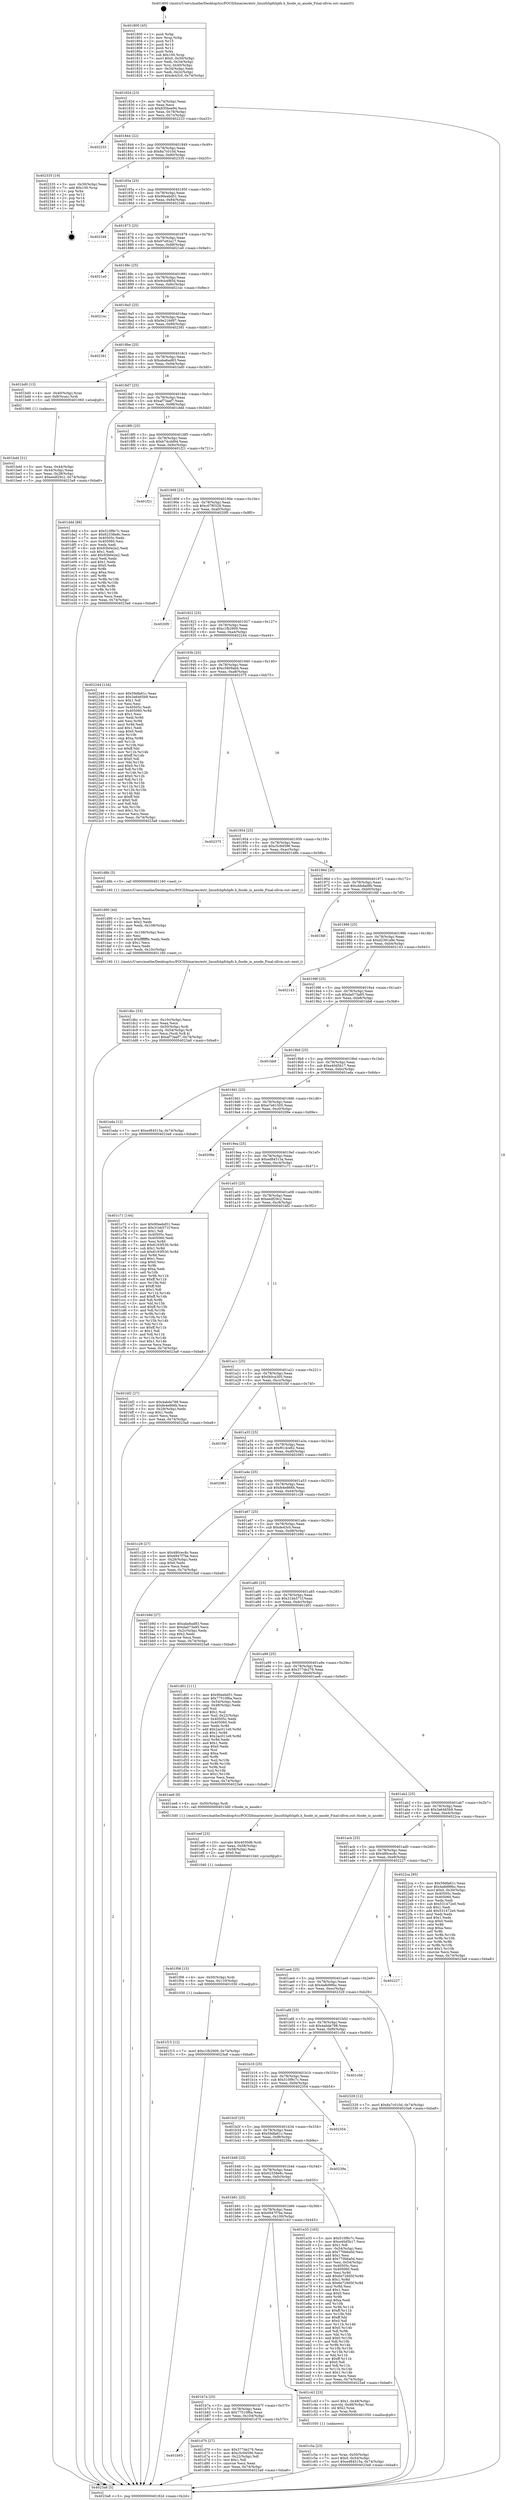 digraph "0x401800" {
  label = "0x401800 (/mnt/c/Users/mathe/Desktop/tcc/POCII/binaries/extr_linuxfshpfshpfs.h_fnode_in_anode_Final-ollvm.out::main(0))"
  labelloc = "t"
  node[shape=record]

  Entry [label="",width=0.3,height=0.3,shape=circle,fillcolor=black,style=filled]
  "0x40182d" [label="{
     0x40182d [23]\l
     | [instrs]\l
     &nbsp;&nbsp;0x40182d \<+3\>: mov -0x74(%rbp),%eax\l
     &nbsp;&nbsp;0x401830 \<+2\>: mov %eax,%ecx\l
     &nbsp;&nbsp;0x401832 \<+6\>: sub $0x835bee94,%ecx\l
     &nbsp;&nbsp;0x401838 \<+3\>: mov %eax,-0x78(%rbp)\l
     &nbsp;&nbsp;0x40183b \<+3\>: mov %ecx,-0x7c(%rbp)\l
     &nbsp;&nbsp;0x40183e \<+6\>: je 0000000000402233 \<main+0xa33\>\l
  }"]
  "0x402233" [label="{
     0x402233\l
  }", style=dashed]
  "0x401844" [label="{
     0x401844 [22]\l
     | [instrs]\l
     &nbsp;&nbsp;0x401844 \<+5\>: jmp 0000000000401849 \<main+0x49\>\l
     &nbsp;&nbsp;0x401849 \<+3\>: mov -0x78(%rbp),%eax\l
     &nbsp;&nbsp;0x40184c \<+5\>: sub $0x8a7c010d,%eax\l
     &nbsp;&nbsp;0x401851 \<+3\>: mov %eax,-0x80(%rbp)\l
     &nbsp;&nbsp;0x401854 \<+6\>: je 0000000000402335 \<main+0xb35\>\l
  }"]
  Exit [label="",width=0.3,height=0.3,shape=circle,fillcolor=black,style=filled,peripheries=2]
  "0x402335" [label="{
     0x402335 [19]\l
     | [instrs]\l
     &nbsp;&nbsp;0x402335 \<+3\>: mov -0x30(%rbp),%eax\l
     &nbsp;&nbsp;0x402338 \<+7\>: add $0x100,%rsp\l
     &nbsp;&nbsp;0x40233f \<+1\>: pop %rbx\l
     &nbsp;&nbsp;0x402340 \<+2\>: pop %r12\l
     &nbsp;&nbsp;0x402342 \<+2\>: pop %r14\l
     &nbsp;&nbsp;0x402344 \<+2\>: pop %r15\l
     &nbsp;&nbsp;0x402346 \<+1\>: pop %rbp\l
     &nbsp;&nbsp;0x402347 \<+1\>: ret\l
  }"]
  "0x40185a" [label="{
     0x40185a [25]\l
     | [instrs]\l
     &nbsp;&nbsp;0x40185a \<+5\>: jmp 000000000040185f \<main+0x5f\>\l
     &nbsp;&nbsp;0x40185f \<+3\>: mov -0x78(%rbp),%eax\l
     &nbsp;&nbsp;0x401862 \<+5\>: sub $0x90eebd51,%eax\l
     &nbsp;&nbsp;0x401867 \<+6\>: mov %eax,-0x84(%rbp)\l
     &nbsp;&nbsp;0x40186d \<+6\>: je 0000000000402348 \<main+0xb48\>\l
  }"]
  "0x401f15" [label="{
     0x401f15 [12]\l
     | [instrs]\l
     &nbsp;&nbsp;0x401f15 \<+7\>: movl $0xc1fb2909,-0x74(%rbp)\l
     &nbsp;&nbsp;0x401f1c \<+5\>: jmp 00000000004023a8 \<main+0xba8\>\l
  }"]
  "0x402348" [label="{
     0x402348\l
  }", style=dashed]
  "0x401873" [label="{
     0x401873 [25]\l
     | [instrs]\l
     &nbsp;&nbsp;0x401873 \<+5\>: jmp 0000000000401878 \<main+0x78\>\l
     &nbsp;&nbsp;0x401878 \<+3\>: mov -0x78(%rbp),%eax\l
     &nbsp;&nbsp;0x40187b \<+5\>: sub $0x97e92a17,%eax\l
     &nbsp;&nbsp;0x401880 \<+6\>: mov %eax,-0x88(%rbp)\l
     &nbsp;&nbsp;0x401886 \<+6\>: je 00000000004021e0 \<main+0x9e0\>\l
  }"]
  "0x401f06" [label="{
     0x401f06 [15]\l
     | [instrs]\l
     &nbsp;&nbsp;0x401f06 \<+4\>: mov -0x50(%rbp),%rdi\l
     &nbsp;&nbsp;0x401f0a \<+6\>: mov %eax,-0x110(%rbp)\l
     &nbsp;&nbsp;0x401f10 \<+5\>: call 0000000000401030 \<free@plt\>\l
     | [calls]\l
     &nbsp;&nbsp;0x401030 \{1\} (unknown)\l
  }"]
  "0x4021e0" [label="{
     0x4021e0\l
  }", style=dashed]
  "0x40188c" [label="{
     0x40188c [25]\l
     | [instrs]\l
     &nbsp;&nbsp;0x40188c \<+5\>: jmp 0000000000401891 \<main+0x91\>\l
     &nbsp;&nbsp;0x401891 \<+3\>: mov -0x78(%rbp),%eax\l
     &nbsp;&nbsp;0x401894 \<+5\>: sub $0x9cb4f85d,%eax\l
     &nbsp;&nbsp;0x401899 \<+6\>: mov %eax,-0x8c(%rbp)\l
     &nbsp;&nbsp;0x40189f \<+6\>: je 00000000004021ec \<main+0x9ec\>\l
  }"]
  "0x401eef" [label="{
     0x401eef [23]\l
     | [instrs]\l
     &nbsp;&nbsp;0x401eef \<+10\>: movabs $0x4030d6,%rdi\l
     &nbsp;&nbsp;0x401ef9 \<+3\>: mov %eax,-0x58(%rbp)\l
     &nbsp;&nbsp;0x401efc \<+3\>: mov -0x58(%rbp),%esi\l
     &nbsp;&nbsp;0x401eff \<+2\>: mov $0x0,%al\l
     &nbsp;&nbsp;0x401f01 \<+5\>: call 0000000000401040 \<printf@plt\>\l
     | [calls]\l
     &nbsp;&nbsp;0x401040 \{1\} (unknown)\l
  }"]
  "0x4021ec" [label="{
     0x4021ec\l
  }", style=dashed]
  "0x4018a5" [label="{
     0x4018a5 [25]\l
     | [instrs]\l
     &nbsp;&nbsp;0x4018a5 \<+5\>: jmp 00000000004018aa \<main+0xaa\>\l
     &nbsp;&nbsp;0x4018aa \<+3\>: mov -0x78(%rbp),%eax\l
     &nbsp;&nbsp;0x4018ad \<+5\>: sub $0x9e216d97,%eax\l
     &nbsp;&nbsp;0x4018b2 \<+6\>: mov %eax,-0x90(%rbp)\l
     &nbsp;&nbsp;0x4018b8 \<+6\>: je 0000000000402381 \<main+0xb81\>\l
  }"]
  "0x401dbc" [label="{
     0x401dbc [33]\l
     | [instrs]\l
     &nbsp;&nbsp;0x401dbc \<+6\>: mov -0x10c(%rbp),%ecx\l
     &nbsp;&nbsp;0x401dc2 \<+3\>: imul %eax,%ecx\l
     &nbsp;&nbsp;0x401dc5 \<+4\>: mov -0x50(%rbp),%rdi\l
     &nbsp;&nbsp;0x401dc9 \<+4\>: movslq -0x54(%rbp),%r8\l
     &nbsp;&nbsp;0x401dcd \<+4\>: mov %ecx,(%rdi,%r8,4)\l
     &nbsp;&nbsp;0x401dd1 \<+7\>: movl $0xaf73aef7,-0x74(%rbp)\l
     &nbsp;&nbsp;0x401dd8 \<+5\>: jmp 00000000004023a8 \<main+0xba8\>\l
  }"]
  "0x402381" [label="{
     0x402381\l
  }", style=dashed]
  "0x4018be" [label="{
     0x4018be [25]\l
     | [instrs]\l
     &nbsp;&nbsp;0x4018be \<+5\>: jmp 00000000004018c3 \<main+0xc3\>\l
     &nbsp;&nbsp;0x4018c3 \<+3\>: mov -0x78(%rbp),%eax\l
     &nbsp;&nbsp;0x4018c6 \<+5\>: sub $0xaba6ad83,%eax\l
     &nbsp;&nbsp;0x4018cb \<+6\>: mov %eax,-0x94(%rbp)\l
     &nbsp;&nbsp;0x4018d1 \<+6\>: je 0000000000401bd0 \<main+0x3d0\>\l
  }"]
  "0x401d90" [label="{
     0x401d90 [44]\l
     | [instrs]\l
     &nbsp;&nbsp;0x401d90 \<+2\>: xor %ecx,%ecx\l
     &nbsp;&nbsp;0x401d92 \<+5\>: mov $0x2,%edx\l
     &nbsp;&nbsp;0x401d97 \<+6\>: mov %edx,-0x108(%rbp)\l
     &nbsp;&nbsp;0x401d9d \<+1\>: cltd\l
     &nbsp;&nbsp;0x401d9e \<+6\>: mov -0x108(%rbp),%esi\l
     &nbsp;&nbsp;0x401da4 \<+2\>: idiv %esi\l
     &nbsp;&nbsp;0x401da6 \<+6\>: imul $0xfffffffe,%edx,%edx\l
     &nbsp;&nbsp;0x401dac \<+3\>: sub $0x1,%ecx\l
     &nbsp;&nbsp;0x401daf \<+2\>: sub %ecx,%edx\l
     &nbsp;&nbsp;0x401db1 \<+6\>: mov %edx,-0x10c(%rbp)\l
     &nbsp;&nbsp;0x401db7 \<+5\>: call 0000000000401160 \<next_i\>\l
     | [calls]\l
     &nbsp;&nbsp;0x401160 \{1\} (/mnt/c/Users/mathe/Desktop/tcc/POCII/binaries/extr_linuxfshpfshpfs.h_fnode_in_anode_Final-ollvm.out::next_i)\l
  }"]
  "0x401bd0" [label="{
     0x401bd0 [13]\l
     | [instrs]\l
     &nbsp;&nbsp;0x401bd0 \<+4\>: mov -0x40(%rbp),%rax\l
     &nbsp;&nbsp;0x401bd4 \<+4\>: mov 0x8(%rax),%rdi\l
     &nbsp;&nbsp;0x401bd8 \<+5\>: call 0000000000401060 \<atoi@plt\>\l
     | [calls]\l
     &nbsp;&nbsp;0x401060 \{1\} (unknown)\l
  }"]
  "0x4018d7" [label="{
     0x4018d7 [25]\l
     | [instrs]\l
     &nbsp;&nbsp;0x4018d7 \<+5\>: jmp 00000000004018dc \<main+0xdc\>\l
     &nbsp;&nbsp;0x4018dc \<+3\>: mov -0x78(%rbp),%eax\l
     &nbsp;&nbsp;0x4018df \<+5\>: sub $0xaf73aef7,%eax\l
     &nbsp;&nbsp;0x4018e4 \<+6\>: mov %eax,-0x98(%rbp)\l
     &nbsp;&nbsp;0x4018ea \<+6\>: je 0000000000401ddd \<main+0x5dd\>\l
  }"]
  "0x401b93" [label="{
     0x401b93\l
  }", style=dashed]
  "0x401ddd" [label="{
     0x401ddd [88]\l
     | [instrs]\l
     &nbsp;&nbsp;0x401ddd \<+5\>: mov $0x510f9c7c,%eax\l
     &nbsp;&nbsp;0x401de2 \<+5\>: mov $0x62338e8c,%ecx\l
     &nbsp;&nbsp;0x401de7 \<+7\>: mov 0x40505c,%edx\l
     &nbsp;&nbsp;0x401dee \<+7\>: mov 0x405060,%esi\l
     &nbsp;&nbsp;0x401df5 \<+2\>: mov %edx,%edi\l
     &nbsp;&nbsp;0x401df7 \<+6\>: sub $0x93b0e2e2,%edi\l
     &nbsp;&nbsp;0x401dfd \<+3\>: sub $0x1,%edi\l
     &nbsp;&nbsp;0x401e00 \<+6\>: add $0x93b0e2e2,%edi\l
     &nbsp;&nbsp;0x401e06 \<+3\>: imul %edi,%edx\l
     &nbsp;&nbsp;0x401e09 \<+3\>: and $0x1,%edx\l
     &nbsp;&nbsp;0x401e0c \<+3\>: cmp $0x0,%edx\l
     &nbsp;&nbsp;0x401e0f \<+4\>: sete %r8b\l
     &nbsp;&nbsp;0x401e13 \<+3\>: cmp $0xa,%esi\l
     &nbsp;&nbsp;0x401e16 \<+4\>: setl %r9b\l
     &nbsp;&nbsp;0x401e1a \<+3\>: mov %r8b,%r10b\l
     &nbsp;&nbsp;0x401e1d \<+3\>: and %r9b,%r10b\l
     &nbsp;&nbsp;0x401e20 \<+3\>: xor %r9b,%r8b\l
     &nbsp;&nbsp;0x401e23 \<+3\>: or %r8b,%r10b\l
     &nbsp;&nbsp;0x401e26 \<+4\>: test $0x1,%r10b\l
     &nbsp;&nbsp;0x401e2a \<+3\>: cmovne %ecx,%eax\l
     &nbsp;&nbsp;0x401e2d \<+3\>: mov %eax,-0x74(%rbp)\l
     &nbsp;&nbsp;0x401e30 \<+5\>: jmp 00000000004023a8 \<main+0xba8\>\l
  }"]
  "0x4018f0" [label="{
     0x4018f0 [25]\l
     | [instrs]\l
     &nbsp;&nbsp;0x4018f0 \<+5\>: jmp 00000000004018f5 \<main+0xf5\>\l
     &nbsp;&nbsp;0x4018f5 \<+3\>: mov -0x78(%rbp),%eax\l
     &nbsp;&nbsp;0x4018f8 \<+5\>: sub $0xb74cdd94,%eax\l
     &nbsp;&nbsp;0x4018fd \<+6\>: mov %eax,-0x9c(%rbp)\l
     &nbsp;&nbsp;0x401903 \<+6\>: je 0000000000401f21 \<main+0x721\>\l
  }"]
  "0x401d70" [label="{
     0x401d70 [27]\l
     | [instrs]\l
     &nbsp;&nbsp;0x401d70 \<+5\>: mov $0x377de276,%eax\l
     &nbsp;&nbsp;0x401d75 \<+5\>: mov $0xc5c94596,%ecx\l
     &nbsp;&nbsp;0x401d7a \<+3\>: mov -0x22(%rbp),%dl\l
     &nbsp;&nbsp;0x401d7d \<+3\>: test $0x1,%dl\l
     &nbsp;&nbsp;0x401d80 \<+3\>: cmovne %ecx,%eax\l
     &nbsp;&nbsp;0x401d83 \<+3\>: mov %eax,-0x74(%rbp)\l
     &nbsp;&nbsp;0x401d86 \<+5\>: jmp 00000000004023a8 \<main+0xba8\>\l
  }"]
  "0x401f21" [label="{
     0x401f21\l
  }", style=dashed]
  "0x401909" [label="{
     0x401909 [25]\l
     | [instrs]\l
     &nbsp;&nbsp;0x401909 \<+5\>: jmp 000000000040190e \<main+0x10e\>\l
     &nbsp;&nbsp;0x40190e \<+3\>: mov -0x78(%rbp),%eax\l
     &nbsp;&nbsp;0x401911 \<+5\>: sub $0xc07f0328,%eax\l
     &nbsp;&nbsp;0x401916 \<+6\>: mov %eax,-0xa0(%rbp)\l
     &nbsp;&nbsp;0x40191c \<+6\>: je 00000000004020f0 \<main+0x8f0\>\l
  }"]
  "0x401c5a" [label="{
     0x401c5a [23]\l
     | [instrs]\l
     &nbsp;&nbsp;0x401c5a \<+4\>: mov %rax,-0x50(%rbp)\l
     &nbsp;&nbsp;0x401c5e \<+7\>: movl $0x0,-0x54(%rbp)\l
     &nbsp;&nbsp;0x401c65 \<+7\>: movl $0xed84515a,-0x74(%rbp)\l
     &nbsp;&nbsp;0x401c6c \<+5\>: jmp 00000000004023a8 \<main+0xba8\>\l
  }"]
  "0x4020f0" [label="{
     0x4020f0\l
  }", style=dashed]
  "0x401922" [label="{
     0x401922 [25]\l
     | [instrs]\l
     &nbsp;&nbsp;0x401922 \<+5\>: jmp 0000000000401927 \<main+0x127\>\l
     &nbsp;&nbsp;0x401927 \<+3\>: mov -0x78(%rbp),%eax\l
     &nbsp;&nbsp;0x40192a \<+5\>: sub $0xc1fb2909,%eax\l
     &nbsp;&nbsp;0x40192f \<+6\>: mov %eax,-0xa4(%rbp)\l
     &nbsp;&nbsp;0x401935 \<+6\>: je 0000000000402244 \<main+0xa44\>\l
  }"]
  "0x401b7a" [label="{
     0x401b7a [25]\l
     | [instrs]\l
     &nbsp;&nbsp;0x401b7a \<+5\>: jmp 0000000000401b7f \<main+0x37f\>\l
     &nbsp;&nbsp;0x401b7f \<+3\>: mov -0x78(%rbp),%eax\l
     &nbsp;&nbsp;0x401b82 \<+5\>: sub $0x77510f6a,%eax\l
     &nbsp;&nbsp;0x401b87 \<+6\>: mov %eax,-0x104(%rbp)\l
     &nbsp;&nbsp;0x401b8d \<+6\>: je 0000000000401d70 \<main+0x570\>\l
  }"]
  "0x402244" [label="{
     0x402244 [134]\l
     | [instrs]\l
     &nbsp;&nbsp;0x402244 \<+5\>: mov $0x59dfa61c,%eax\l
     &nbsp;&nbsp;0x402249 \<+5\>: mov $0x3a6465b9,%ecx\l
     &nbsp;&nbsp;0x40224e \<+2\>: mov $0x1,%dl\l
     &nbsp;&nbsp;0x402250 \<+2\>: xor %esi,%esi\l
     &nbsp;&nbsp;0x402252 \<+7\>: mov 0x40505c,%edi\l
     &nbsp;&nbsp;0x402259 \<+8\>: mov 0x405060,%r8d\l
     &nbsp;&nbsp;0x402261 \<+3\>: sub $0x1,%esi\l
     &nbsp;&nbsp;0x402264 \<+3\>: mov %edi,%r9d\l
     &nbsp;&nbsp;0x402267 \<+3\>: add %esi,%r9d\l
     &nbsp;&nbsp;0x40226a \<+4\>: imul %r9d,%edi\l
     &nbsp;&nbsp;0x40226e \<+3\>: and $0x1,%edi\l
     &nbsp;&nbsp;0x402271 \<+3\>: cmp $0x0,%edi\l
     &nbsp;&nbsp;0x402274 \<+4\>: sete %r10b\l
     &nbsp;&nbsp;0x402278 \<+4\>: cmp $0xa,%r8d\l
     &nbsp;&nbsp;0x40227c \<+4\>: setl %r11b\l
     &nbsp;&nbsp;0x402280 \<+3\>: mov %r10b,%bl\l
     &nbsp;&nbsp;0x402283 \<+3\>: xor $0xff,%bl\l
     &nbsp;&nbsp;0x402286 \<+3\>: mov %r11b,%r14b\l
     &nbsp;&nbsp;0x402289 \<+4\>: xor $0xff,%r14b\l
     &nbsp;&nbsp;0x40228d \<+3\>: xor $0x0,%dl\l
     &nbsp;&nbsp;0x402290 \<+3\>: mov %bl,%r15b\l
     &nbsp;&nbsp;0x402293 \<+4\>: and $0x0,%r15b\l
     &nbsp;&nbsp;0x402297 \<+3\>: and %dl,%r10b\l
     &nbsp;&nbsp;0x40229a \<+3\>: mov %r14b,%r12b\l
     &nbsp;&nbsp;0x40229d \<+4\>: and $0x0,%r12b\l
     &nbsp;&nbsp;0x4022a1 \<+3\>: and %dl,%r11b\l
     &nbsp;&nbsp;0x4022a4 \<+3\>: or %r10b,%r15b\l
     &nbsp;&nbsp;0x4022a7 \<+3\>: or %r11b,%r12b\l
     &nbsp;&nbsp;0x4022aa \<+3\>: xor %r12b,%r15b\l
     &nbsp;&nbsp;0x4022ad \<+3\>: or %r14b,%bl\l
     &nbsp;&nbsp;0x4022b0 \<+3\>: xor $0xff,%bl\l
     &nbsp;&nbsp;0x4022b3 \<+3\>: or $0x0,%dl\l
     &nbsp;&nbsp;0x4022b6 \<+2\>: and %dl,%bl\l
     &nbsp;&nbsp;0x4022b8 \<+3\>: or %bl,%r15b\l
     &nbsp;&nbsp;0x4022bb \<+4\>: test $0x1,%r15b\l
     &nbsp;&nbsp;0x4022bf \<+3\>: cmovne %ecx,%eax\l
     &nbsp;&nbsp;0x4022c2 \<+3\>: mov %eax,-0x74(%rbp)\l
     &nbsp;&nbsp;0x4022c5 \<+5\>: jmp 00000000004023a8 \<main+0xba8\>\l
  }"]
  "0x40193b" [label="{
     0x40193b [25]\l
     | [instrs]\l
     &nbsp;&nbsp;0x40193b \<+5\>: jmp 0000000000401940 \<main+0x140\>\l
     &nbsp;&nbsp;0x401940 \<+3\>: mov -0x78(%rbp),%eax\l
     &nbsp;&nbsp;0x401943 \<+5\>: sub $0xc5809abb,%eax\l
     &nbsp;&nbsp;0x401948 \<+6\>: mov %eax,-0xa8(%rbp)\l
     &nbsp;&nbsp;0x40194e \<+6\>: je 0000000000402375 \<main+0xb75\>\l
  }"]
  "0x401c43" [label="{
     0x401c43 [23]\l
     | [instrs]\l
     &nbsp;&nbsp;0x401c43 \<+7\>: movl $0x1,-0x48(%rbp)\l
     &nbsp;&nbsp;0x401c4a \<+4\>: movslq -0x48(%rbp),%rax\l
     &nbsp;&nbsp;0x401c4e \<+4\>: shl $0x2,%rax\l
     &nbsp;&nbsp;0x401c52 \<+3\>: mov %rax,%rdi\l
     &nbsp;&nbsp;0x401c55 \<+5\>: call 0000000000401050 \<malloc@plt\>\l
     | [calls]\l
     &nbsp;&nbsp;0x401050 \{1\} (unknown)\l
  }"]
  "0x402375" [label="{
     0x402375\l
  }", style=dashed]
  "0x401954" [label="{
     0x401954 [25]\l
     | [instrs]\l
     &nbsp;&nbsp;0x401954 \<+5\>: jmp 0000000000401959 \<main+0x159\>\l
     &nbsp;&nbsp;0x401959 \<+3\>: mov -0x78(%rbp),%eax\l
     &nbsp;&nbsp;0x40195c \<+5\>: sub $0xc5c94596,%eax\l
     &nbsp;&nbsp;0x401961 \<+6\>: mov %eax,-0xac(%rbp)\l
     &nbsp;&nbsp;0x401967 \<+6\>: je 0000000000401d8b \<main+0x58b\>\l
  }"]
  "0x401b61" [label="{
     0x401b61 [25]\l
     | [instrs]\l
     &nbsp;&nbsp;0x401b61 \<+5\>: jmp 0000000000401b66 \<main+0x366\>\l
     &nbsp;&nbsp;0x401b66 \<+3\>: mov -0x78(%rbp),%eax\l
     &nbsp;&nbsp;0x401b69 \<+5\>: sub $0x6947f7be,%eax\l
     &nbsp;&nbsp;0x401b6e \<+6\>: mov %eax,-0x100(%rbp)\l
     &nbsp;&nbsp;0x401b74 \<+6\>: je 0000000000401c43 \<main+0x443\>\l
  }"]
  "0x401d8b" [label="{
     0x401d8b [5]\l
     | [instrs]\l
     &nbsp;&nbsp;0x401d8b \<+5\>: call 0000000000401160 \<next_i\>\l
     | [calls]\l
     &nbsp;&nbsp;0x401160 \{1\} (/mnt/c/Users/mathe/Desktop/tcc/POCII/binaries/extr_linuxfshpfshpfs.h_fnode_in_anode_Final-ollvm.out::next_i)\l
  }"]
  "0x40196d" [label="{
     0x40196d [25]\l
     | [instrs]\l
     &nbsp;&nbsp;0x40196d \<+5\>: jmp 0000000000401972 \<main+0x172\>\l
     &nbsp;&nbsp;0x401972 \<+3\>: mov -0x78(%rbp),%eax\l
     &nbsp;&nbsp;0x401975 \<+5\>: sub $0xcbbdad8b,%eax\l
     &nbsp;&nbsp;0x40197a \<+6\>: mov %eax,-0xb0(%rbp)\l
     &nbsp;&nbsp;0x401980 \<+6\>: je 0000000000401fdf \<main+0x7df\>\l
  }"]
  "0x401e35" [label="{
     0x401e35 [165]\l
     | [instrs]\l
     &nbsp;&nbsp;0x401e35 \<+5\>: mov $0x510f9c7c,%eax\l
     &nbsp;&nbsp;0x401e3a \<+5\>: mov $0xe40d5b17,%ecx\l
     &nbsp;&nbsp;0x401e3f \<+2\>: mov $0x1,%dl\l
     &nbsp;&nbsp;0x401e41 \<+3\>: mov -0x54(%rbp),%esi\l
     &nbsp;&nbsp;0x401e44 \<+6\>: sub $0x770b6a0d,%esi\l
     &nbsp;&nbsp;0x401e4a \<+3\>: add $0x1,%esi\l
     &nbsp;&nbsp;0x401e4d \<+6\>: add $0x770b6a0d,%esi\l
     &nbsp;&nbsp;0x401e53 \<+3\>: mov %esi,-0x54(%rbp)\l
     &nbsp;&nbsp;0x401e56 \<+7\>: mov 0x40505c,%esi\l
     &nbsp;&nbsp;0x401e5d \<+7\>: mov 0x405060,%edi\l
     &nbsp;&nbsp;0x401e64 \<+3\>: mov %esi,%r8d\l
     &nbsp;&nbsp;0x401e67 \<+7\>: add $0x6e729d5f,%r8d\l
     &nbsp;&nbsp;0x401e6e \<+4\>: sub $0x1,%r8d\l
     &nbsp;&nbsp;0x401e72 \<+7\>: sub $0x6e729d5f,%r8d\l
     &nbsp;&nbsp;0x401e79 \<+4\>: imul %r8d,%esi\l
     &nbsp;&nbsp;0x401e7d \<+3\>: and $0x1,%esi\l
     &nbsp;&nbsp;0x401e80 \<+3\>: cmp $0x0,%esi\l
     &nbsp;&nbsp;0x401e83 \<+4\>: sete %r9b\l
     &nbsp;&nbsp;0x401e87 \<+3\>: cmp $0xa,%edi\l
     &nbsp;&nbsp;0x401e8a \<+4\>: setl %r10b\l
     &nbsp;&nbsp;0x401e8e \<+3\>: mov %r9b,%r11b\l
     &nbsp;&nbsp;0x401e91 \<+4\>: xor $0xff,%r11b\l
     &nbsp;&nbsp;0x401e95 \<+3\>: mov %r10b,%bl\l
     &nbsp;&nbsp;0x401e98 \<+3\>: xor $0xff,%bl\l
     &nbsp;&nbsp;0x401e9b \<+3\>: xor $0x0,%dl\l
     &nbsp;&nbsp;0x401e9e \<+3\>: mov %r11b,%r14b\l
     &nbsp;&nbsp;0x401ea1 \<+4\>: and $0x0,%r14b\l
     &nbsp;&nbsp;0x401ea5 \<+3\>: and %dl,%r9b\l
     &nbsp;&nbsp;0x401ea8 \<+3\>: mov %bl,%r15b\l
     &nbsp;&nbsp;0x401eab \<+4\>: and $0x0,%r15b\l
     &nbsp;&nbsp;0x401eaf \<+3\>: and %dl,%r10b\l
     &nbsp;&nbsp;0x401eb2 \<+3\>: or %r9b,%r14b\l
     &nbsp;&nbsp;0x401eb5 \<+3\>: or %r10b,%r15b\l
     &nbsp;&nbsp;0x401eb8 \<+3\>: xor %r15b,%r14b\l
     &nbsp;&nbsp;0x401ebb \<+3\>: or %bl,%r11b\l
     &nbsp;&nbsp;0x401ebe \<+4\>: xor $0xff,%r11b\l
     &nbsp;&nbsp;0x401ec2 \<+3\>: or $0x0,%dl\l
     &nbsp;&nbsp;0x401ec5 \<+3\>: and %dl,%r11b\l
     &nbsp;&nbsp;0x401ec8 \<+3\>: or %r11b,%r14b\l
     &nbsp;&nbsp;0x401ecb \<+4\>: test $0x1,%r14b\l
     &nbsp;&nbsp;0x401ecf \<+3\>: cmovne %ecx,%eax\l
     &nbsp;&nbsp;0x401ed2 \<+3\>: mov %eax,-0x74(%rbp)\l
     &nbsp;&nbsp;0x401ed5 \<+5\>: jmp 00000000004023a8 \<main+0xba8\>\l
  }"]
  "0x401fdf" [label="{
     0x401fdf\l
  }", style=dashed]
  "0x401986" [label="{
     0x401986 [25]\l
     | [instrs]\l
     &nbsp;&nbsp;0x401986 \<+5\>: jmp 000000000040198b \<main+0x18b\>\l
     &nbsp;&nbsp;0x40198b \<+3\>: mov -0x78(%rbp),%eax\l
     &nbsp;&nbsp;0x40198e \<+5\>: sub $0xd2391a9e,%eax\l
     &nbsp;&nbsp;0x401993 \<+6\>: mov %eax,-0xb4(%rbp)\l
     &nbsp;&nbsp;0x401999 \<+6\>: je 0000000000402143 \<main+0x943\>\l
  }"]
  "0x401b48" [label="{
     0x401b48 [25]\l
     | [instrs]\l
     &nbsp;&nbsp;0x401b48 \<+5\>: jmp 0000000000401b4d \<main+0x34d\>\l
     &nbsp;&nbsp;0x401b4d \<+3\>: mov -0x78(%rbp),%eax\l
     &nbsp;&nbsp;0x401b50 \<+5\>: sub $0x62338e8c,%eax\l
     &nbsp;&nbsp;0x401b55 \<+6\>: mov %eax,-0xfc(%rbp)\l
     &nbsp;&nbsp;0x401b5b \<+6\>: je 0000000000401e35 \<main+0x635\>\l
  }"]
  "0x402143" [label="{
     0x402143\l
  }", style=dashed]
  "0x40199f" [label="{
     0x40199f [25]\l
     | [instrs]\l
     &nbsp;&nbsp;0x40199f \<+5\>: jmp 00000000004019a4 \<main+0x1a4\>\l
     &nbsp;&nbsp;0x4019a4 \<+3\>: mov -0x78(%rbp),%eax\l
     &nbsp;&nbsp;0x4019a7 \<+5\>: sub $0xda073a85,%eax\l
     &nbsp;&nbsp;0x4019ac \<+6\>: mov %eax,-0xb8(%rbp)\l
     &nbsp;&nbsp;0x4019b2 \<+6\>: je 0000000000401bb8 \<main+0x3b8\>\l
  }"]
  "0x40239a" [label="{
     0x40239a\l
  }", style=dashed]
  "0x401bb8" [label="{
     0x401bb8\l
  }", style=dashed]
  "0x4019b8" [label="{
     0x4019b8 [25]\l
     | [instrs]\l
     &nbsp;&nbsp;0x4019b8 \<+5\>: jmp 00000000004019bd \<main+0x1bd\>\l
     &nbsp;&nbsp;0x4019bd \<+3\>: mov -0x78(%rbp),%eax\l
     &nbsp;&nbsp;0x4019c0 \<+5\>: sub $0xe40d5b17,%eax\l
     &nbsp;&nbsp;0x4019c5 \<+6\>: mov %eax,-0xbc(%rbp)\l
     &nbsp;&nbsp;0x4019cb \<+6\>: je 0000000000401eda \<main+0x6da\>\l
  }"]
  "0x401b2f" [label="{
     0x401b2f [25]\l
     | [instrs]\l
     &nbsp;&nbsp;0x401b2f \<+5\>: jmp 0000000000401b34 \<main+0x334\>\l
     &nbsp;&nbsp;0x401b34 \<+3\>: mov -0x78(%rbp),%eax\l
     &nbsp;&nbsp;0x401b37 \<+5\>: sub $0x59dfa61c,%eax\l
     &nbsp;&nbsp;0x401b3c \<+6\>: mov %eax,-0xf8(%rbp)\l
     &nbsp;&nbsp;0x401b42 \<+6\>: je 000000000040239a \<main+0xb9a\>\l
  }"]
  "0x401eda" [label="{
     0x401eda [12]\l
     | [instrs]\l
     &nbsp;&nbsp;0x401eda \<+7\>: movl $0xed84515a,-0x74(%rbp)\l
     &nbsp;&nbsp;0x401ee1 \<+5\>: jmp 00000000004023a8 \<main+0xba8\>\l
  }"]
  "0x4019d1" [label="{
     0x4019d1 [25]\l
     | [instrs]\l
     &nbsp;&nbsp;0x4019d1 \<+5\>: jmp 00000000004019d6 \<main+0x1d6\>\l
     &nbsp;&nbsp;0x4019d6 \<+3\>: mov -0x78(%rbp),%eax\l
     &nbsp;&nbsp;0x4019d9 \<+5\>: sub $0xe7e61505,%eax\l
     &nbsp;&nbsp;0x4019de \<+6\>: mov %eax,-0xc0(%rbp)\l
     &nbsp;&nbsp;0x4019e4 \<+6\>: je 000000000040209e \<main+0x89e\>\l
  }"]
  "0x402354" [label="{
     0x402354\l
  }", style=dashed]
  "0x40209e" [label="{
     0x40209e\l
  }", style=dashed]
  "0x4019ea" [label="{
     0x4019ea [25]\l
     | [instrs]\l
     &nbsp;&nbsp;0x4019ea \<+5\>: jmp 00000000004019ef \<main+0x1ef\>\l
     &nbsp;&nbsp;0x4019ef \<+3\>: mov -0x78(%rbp),%eax\l
     &nbsp;&nbsp;0x4019f2 \<+5\>: sub $0xed84515a,%eax\l
     &nbsp;&nbsp;0x4019f7 \<+6\>: mov %eax,-0xc4(%rbp)\l
     &nbsp;&nbsp;0x4019fd \<+6\>: je 0000000000401c71 \<main+0x471\>\l
  }"]
  "0x401b16" [label="{
     0x401b16 [25]\l
     | [instrs]\l
     &nbsp;&nbsp;0x401b16 \<+5\>: jmp 0000000000401b1b \<main+0x31b\>\l
     &nbsp;&nbsp;0x401b1b \<+3\>: mov -0x78(%rbp),%eax\l
     &nbsp;&nbsp;0x401b1e \<+5\>: sub $0x510f9c7c,%eax\l
     &nbsp;&nbsp;0x401b23 \<+6\>: mov %eax,-0xf4(%rbp)\l
     &nbsp;&nbsp;0x401b29 \<+6\>: je 0000000000402354 \<main+0xb54\>\l
  }"]
  "0x401c71" [label="{
     0x401c71 [144]\l
     | [instrs]\l
     &nbsp;&nbsp;0x401c71 \<+5\>: mov $0x90eebd51,%eax\l
     &nbsp;&nbsp;0x401c76 \<+5\>: mov $0x31bb571f,%ecx\l
     &nbsp;&nbsp;0x401c7b \<+2\>: mov $0x1,%dl\l
     &nbsp;&nbsp;0x401c7d \<+7\>: mov 0x40505c,%esi\l
     &nbsp;&nbsp;0x401c84 \<+7\>: mov 0x405060,%edi\l
     &nbsp;&nbsp;0x401c8b \<+3\>: mov %esi,%r8d\l
     &nbsp;&nbsp;0x401c8e \<+7\>: add $0x6193f530,%r8d\l
     &nbsp;&nbsp;0x401c95 \<+4\>: sub $0x1,%r8d\l
     &nbsp;&nbsp;0x401c99 \<+7\>: sub $0x6193f530,%r8d\l
     &nbsp;&nbsp;0x401ca0 \<+4\>: imul %r8d,%esi\l
     &nbsp;&nbsp;0x401ca4 \<+3\>: and $0x1,%esi\l
     &nbsp;&nbsp;0x401ca7 \<+3\>: cmp $0x0,%esi\l
     &nbsp;&nbsp;0x401caa \<+4\>: sete %r9b\l
     &nbsp;&nbsp;0x401cae \<+3\>: cmp $0xa,%edi\l
     &nbsp;&nbsp;0x401cb1 \<+4\>: setl %r10b\l
     &nbsp;&nbsp;0x401cb5 \<+3\>: mov %r9b,%r11b\l
     &nbsp;&nbsp;0x401cb8 \<+4\>: xor $0xff,%r11b\l
     &nbsp;&nbsp;0x401cbc \<+3\>: mov %r10b,%bl\l
     &nbsp;&nbsp;0x401cbf \<+3\>: xor $0xff,%bl\l
     &nbsp;&nbsp;0x401cc2 \<+3\>: xor $0x1,%dl\l
     &nbsp;&nbsp;0x401cc5 \<+3\>: mov %r11b,%r14b\l
     &nbsp;&nbsp;0x401cc8 \<+4\>: and $0xff,%r14b\l
     &nbsp;&nbsp;0x401ccc \<+3\>: and %dl,%r9b\l
     &nbsp;&nbsp;0x401ccf \<+3\>: mov %bl,%r15b\l
     &nbsp;&nbsp;0x401cd2 \<+4\>: and $0xff,%r15b\l
     &nbsp;&nbsp;0x401cd6 \<+3\>: and %dl,%r10b\l
     &nbsp;&nbsp;0x401cd9 \<+3\>: or %r9b,%r14b\l
     &nbsp;&nbsp;0x401cdc \<+3\>: or %r10b,%r15b\l
     &nbsp;&nbsp;0x401cdf \<+3\>: xor %r15b,%r14b\l
     &nbsp;&nbsp;0x401ce2 \<+3\>: or %bl,%r11b\l
     &nbsp;&nbsp;0x401ce5 \<+4\>: xor $0xff,%r11b\l
     &nbsp;&nbsp;0x401ce9 \<+3\>: or $0x1,%dl\l
     &nbsp;&nbsp;0x401cec \<+3\>: and %dl,%r11b\l
     &nbsp;&nbsp;0x401cef \<+3\>: or %r11b,%r14b\l
     &nbsp;&nbsp;0x401cf2 \<+4\>: test $0x1,%r14b\l
     &nbsp;&nbsp;0x401cf6 \<+3\>: cmovne %ecx,%eax\l
     &nbsp;&nbsp;0x401cf9 \<+3\>: mov %eax,-0x74(%rbp)\l
     &nbsp;&nbsp;0x401cfc \<+5\>: jmp 00000000004023a8 \<main+0xba8\>\l
  }"]
  "0x401a03" [label="{
     0x401a03 [25]\l
     | [instrs]\l
     &nbsp;&nbsp;0x401a03 \<+5\>: jmp 0000000000401a08 \<main+0x208\>\l
     &nbsp;&nbsp;0x401a08 \<+3\>: mov -0x78(%rbp),%eax\l
     &nbsp;&nbsp;0x401a0b \<+5\>: sub $0xeedf29c2,%eax\l
     &nbsp;&nbsp;0x401a10 \<+6\>: mov %eax,-0xc8(%rbp)\l
     &nbsp;&nbsp;0x401a16 \<+6\>: je 0000000000401bf2 \<main+0x3f2\>\l
  }"]
  "0x401c0d" [label="{
     0x401c0d\l
  }", style=dashed]
  "0x401bf2" [label="{
     0x401bf2 [27]\l
     | [instrs]\l
     &nbsp;&nbsp;0x401bf2 \<+5\>: mov $0x4abde788,%eax\l
     &nbsp;&nbsp;0x401bf7 \<+5\>: mov $0xfe4e866b,%ecx\l
     &nbsp;&nbsp;0x401bfc \<+3\>: mov -0x28(%rbp),%edx\l
     &nbsp;&nbsp;0x401bff \<+3\>: cmp $0x1,%edx\l
     &nbsp;&nbsp;0x401c02 \<+3\>: cmovl %ecx,%eax\l
     &nbsp;&nbsp;0x401c05 \<+3\>: mov %eax,-0x74(%rbp)\l
     &nbsp;&nbsp;0x401c08 \<+5\>: jmp 00000000004023a8 \<main+0xba8\>\l
  }"]
  "0x401a1c" [label="{
     0x401a1c [25]\l
     | [instrs]\l
     &nbsp;&nbsp;0x401a1c \<+5\>: jmp 0000000000401a21 \<main+0x221\>\l
     &nbsp;&nbsp;0x401a21 \<+3\>: mov -0x78(%rbp),%eax\l
     &nbsp;&nbsp;0x401a24 \<+5\>: sub $0xf40ca305,%eax\l
     &nbsp;&nbsp;0x401a29 \<+6\>: mov %eax,-0xcc(%rbp)\l
     &nbsp;&nbsp;0x401a2f \<+6\>: je 0000000000401f4f \<main+0x74f\>\l
  }"]
  "0x401afd" [label="{
     0x401afd [25]\l
     | [instrs]\l
     &nbsp;&nbsp;0x401afd \<+5\>: jmp 0000000000401b02 \<main+0x302\>\l
     &nbsp;&nbsp;0x401b02 \<+3\>: mov -0x78(%rbp),%eax\l
     &nbsp;&nbsp;0x401b05 \<+5\>: sub $0x4abde788,%eax\l
     &nbsp;&nbsp;0x401b0a \<+6\>: mov %eax,-0xf0(%rbp)\l
     &nbsp;&nbsp;0x401b10 \<+6\>: je 0000000000401c0d \<main+0x40d\>\l
  }"]
  "0x401f4f" [label="{
     0x401f4f\l
  }", style=dashed]
  "0x401a35" [label="{
     0x401a35 [25]\l
     | [instrs]\l
     &nbsp;&nbsp;0x401a35 \<+5\>: jmp 0000000000401a3a \<main+0x23a\>\l
     &nbsp;&nbsp;0x401a3a \<+3\>: mov -0x78(%rbp),%eax\l
     &nbsp;&nbsp;0x401a3d \<+5\>: sub $0xf614ce62,%eax\l
     &nbsp;&nbsp;0x401a42 \<+6\>: mov %eax,-0xd0(%rbp)\l
     &nbsp;&nbsp;0x401a48 \<+6\>: je 0000000000402083 \<main+0x883\>\l
  }"]
  "0x402329" [label="{
     0x402329 [12]\l
     | [instrs]\l
     &nbsp;&nbsp;0x402329 \<+7\>: movl $0x8a7c010d,-0x74(%rbp)\l
     &nbsp;&nbsp;0x402330 \<+5\>: jmp 00000000004023a8 \<main+0xba8\>\l
  }"]
  "0x402083" [label="{
     0x402083\l
  }", style=dashed]
  "0x401a4e" [label="{
     0x401a4e [25]\l
     | [instrs]\l
     &nbsp;&nbsp;0x401a4e \<+5\>: jmp 0000000000401a53 \<main+0x253\>\l
     &nbsp;&nbsp;0x401a53 \<+3\>: mov -0x78(%rbp),%eax\l
     &nbsp;&nbsp;0x401a56 \<+5\>: sub $0xfe4e866b,%eax\l
     &nbsp;&nbsp;0x401a5b \<+6\>: mov %eax,-0xd4(%rbp)\l
     &nbsp;&nbsp;0x401a61 \<+6\>: je 0000000000401c28 \<main+0x428\>\l
  }"]
  "0x401ae4" [label="{
     0x401ae4 [25]\l
     | [instrs]\l
     &nbsp;&nbsp;0x401ae4 \<+5\>: jmp 0000000000401ae9 \<main+0x2e9\>\l
     &nbsp;&nbsp;0x401ae9 \<+3\>: mov -0x78(%rbp),%eax\l
     &nbsp;&nbsp;0x401aec \<+5\>: sub $0x4a8d99bc,%eax\l
     &nbsp;&nbsp;0x401af1 \<+6\>: mov %eax,-0xec(%rbp)\l
     &nbsp;&nbsp;0x401af7 \<+6\>: je 0000000000402329 \<main+0xb29\>\l
  }"]
  "0x401c28" [label="{
     0x401c28 [27]\l
     | [instrs]\l
     &nbsp;&nbsp;0x401c28 \<+5\>: mov $0x480cec8c,%eax\l
     &nbsp;&nbsp;0x401c2d \<+5\>: mov $0x6947f7be,%ecx\l
     &nbsp;&nbsp;0x401c32 \<+3\>: mov -0x28(%rbp),%edx\l
     &nbsp;&nbsp;0x401c35 \<+3\>: cmp $0x0,%edx\l
     &nbsp;&nbsp;0x401c38 \<+3\>: cmove %ecx,%eax\l
     &nbsp;&nbsp;0x401c3b \<+3\>: mov %eax,-0x74(%rbp)\l
     &nbsp;&nbsp;0x401c3e \<+5\>: jmp 00000000004023a8 \<main+0xba8\>\l
  }"]
  "0x401a67" [label="{
     0x401a67 [25]\l
     | [instrs]\l
     &nbsp;&nbsp;0x401a67 \<+5\>: jmp 0000000000401a6c \<main+0x26c\>\l
     &nbsp;&nbsp;0x401a6c \<+3\>: mov -0x78(%rbp),%eax\l
     &nbsp;&nbsp;0x401a6f \<+5\>: sub $0xde43c0,%eax\l
     &nbsp;&nbsp;0x401a74 \<+6\>: mov %eax,-0xd8(%rbp)\l
     &nbsp;&nbsp;0x401a7a \<+6\>: je 0000000000401b9d \<main+0x39d\>\l
  }"]
  "0x402227" [label="{
     0x402227\l
  }", style=dashed]
  "0x401b9d" [label="{
     0x401b9d [27]\l
     | [instrs]\l
     &nbsp;&nbsp;0x401b9d \<+5\>: mov $0xaba6ad83,%eax\l
     &nbsp;&nbsp;0x401ba2 \<+5\>: mov $0xda073a85,%ecx\l
     &nbsp;&nbsp;0x401ba7 \<+3\>: mov -0x2c(%rbp),%edx\l
     &nbsp;&nbsp;0x401baa \<+3\>: cmp $0x2,%edx\l
     &nbsp;&nbsp;0x401bad \<+3\>: cmovne %ecx,%eax\l
     &nbsp;&nbsp;0x401bb0 \<+3\>: mov %eax,-0x74(%rbp)\l
     &nbsp;&nbsp;0x401bb3 \<+5\>: jmp 00000000004023a8 \<main+0xba8\>\l
  }"]
  "0x401a80" [label="{
     0x401a80 [25]\l
     | [instrs]\l
     &nbsp;&nbsp;0x401a80 \<+5\>: jmp 0000000000401a85 \<main+0x285\>\l
     &nbsp;&nbsp;0x401a85 \<+3\>: mov -0x78(%rbp),%eax\l
     &nbsp;&nbsp;0x401a88 \<+5\>: sub $0x31bb571f,%eax\l
     &nbsp;&nbsp;0x401a8d \<+6\>: mov %eax,-0xdc(%rbp)\l
     &nbsp;&nbsp;0x401a93 \<+6\>: je 0000000000401d01 \<main+0x501\>\l
  }"]
  "0x4023a8" [label="{
     0x4023a8 [5]\l
     | [instrs]\l
     &nbsp;&nbsp;0x4023a8 \<+5\>: jmp 000000000040182d \<main+0x2d\>\l
  }"]
  "0x401800" [label="{
     0x401800 [45]\l
     | [instrs]\l
     &nbsp;&nbsp;0x401800 \<+1\>: push %rbp\l
     &nbsp;&nbsp;0x401801 \<+3\>: mov %rsp,%rbp\l
     &nbsp;&nbsp;0x401804 \<+2\>: push %r15\l
     &nbsp;&nbsp;0x401806 \<+2\>: push %r14\l
     &nbsp;&nbsp;0x401808 \<+2\>: push %r12\l
     &nbsp;&nbsp;0x40180a \<+1\>: push %rbx\l
     &nbsp;&nbsp;0x40180b \<+7\>: sub $0x100,%rsp\l
     &nbsp;&nbsp;0x401812 \<+7\>: movl $0x0,-0x30(%rbp)\l
     &nbsp;&nbsp;0x401819 \<+3\>: mov %edi,-0x34(%rbp)\l
     &nbsp;&nbsp;0x40181c \<+4\>: mov %rsi,-0x40(%rbp)\l
     &nbsp;&nbsp;0x401820 \<+3\>: mov -0x34(%rbp),%edi\l
     &nbsp;&nbsp;0x401823 \<+3\>: mov %edi,-0x2c(%rbp)\l
     &nbsp;&nbsp;0x401826 \<+7\>: movl $0xde43c0,-0x74(%rbp)\l
  }"]
  "0x401bdd" [label="{
     0x401bdd [21]\l
     | [instrs]\l
     &nbsp;&nbsp;0x401bdd \<+3\>: mov %eax,-0x44(%rbp)\l
     &nbsp;&nbsp;0x401be0 \<+3\>: mov -0x44(%rbp),%eax\l
     &nbsp;&nbsp;0x401be3 \<+3\>: mov %eax,-0x28(%rbp)\l
     &nbsp;&nbsp;0x401be6 \<+7\>: movl $0xeedf29c2,-0x74(%rbp)\l
     &nbsp;&nbsp;0x401bed \<+5\>: jmp 00000000004023a8 \<main+0xba8\>\l
  }"]
  "0x401acb" [label="{
     0x401acb [25]\l
     | [instrs]\l
     &nbsp;&nbsp;0x401acb \<+5\>: jmp 0000000000401ad0 \<main+0x2d0\>\l
     &nbsp;&nbsp;0x401ad0 \<+3\>: mov -0x78(%rbp),%eax\l
     &nbsp;&nbsp;0x401ad3 \<+5\>: sub $0x480cec8c,%eax\l
     &nbsp;&nbsp;0x401ad8 \<+6\>: mov %eax,-0xe8(%rbp)\l
     &nbsp;&nbsp;0x401ade \<+6\>: je 0000000000402227 \<main+0xa27\>\l
  }"]
  "0x401d01" [label="{
     0x401d01 [111]\l
     | [instrs]\l
     &nbsp;&nbsp;0x401d01 \<+5\>: mov $0x90eebd51,%eax\l
     &nbsp;&nbsp;0x401d06 \<+5\>: mov $0x77510f6a,%ecx\l
     &nbsp;&nbsp;0x401d0b \<+3\>: mov -0x54(%rbp),%edx\l
     &nbsp;&nbsp;0x401d0e \<+3\>: cmp -0x48(%rbp),%edx\l
     &nbsp;&nbsp;0x401d11 \<+4\>: setl %sil\l
     &nbsp;&nbsp;0x401d15 \<+4\>: and $0x1,%sil\l
     &nbsp;&nbsp;0x401d19 \<+4\>: mov %sil,-0x22(%rbp)\l
     &nbsp;&nbsp;0x401d1d \<+7\>: mov 0x40505c,%edx\l
     &nbsp;&nbsp;0x401d24 \<+7\>: mov 0x405060,%edi\l
     &nbsp;&nbsp;0x401d2b \<+3\>: mov %edx,%r8d\l
     &nbsp;&nbsp;0x401d2e \<+7\>: add $0x2ac011e9,%r8d\l
     &nbsp;&nbsp;0x401d35 \<+4\>: sub $0x1,%r8d\l
     &nbsp;&nbsp;0x401d39 \<+7\>: sub $0x2ac011e9,%r8d\l
     &nbsp;&nbsp;0x401d40 \<+4\>: imul %r8d,%edx\l
     &nbsp;&nbsp;0x401d44 \<+3\>: and $0x1,%edx\l
     &nbsp;&nbsp;0x401d47 \<+3\>: cmp $0x0,%edx\l
     &nbsp;&nbsp;0x401d4a \<+4\>: sete %sil\l
     &nbsp;&nbsp;0x401d4e \<+3\>: cmp $0xa,%edi\l
     &nbsp;&nbsp;0x401d51 \<+4\>: setl %r9b\l
     &nbsp;&nbsp;0x401d55 \<+3\>: mov %sil,%r10b\l
     &nbsp;&nbsp;0x401d58 \<+3\>: and %r9b,%r10b\l
     &nbsp;&nbsp;0x401d5b \<+3\>: xor %r9b,%sil\l
     &nbsp;&nbsp;0x401d5e \<+3\>: or %sil,%r10b\l
     &nbsp;&nbsp;0x401d61 \<+4\>: test $0x1,%r10b\l
     &nbsp;&nbsp;0x401d65 \<+3\>: cmovne %ecx,%eax\l
     &nbsp;&nbsp;0x401d68 \<+3\>: mov %eax,-0x74(%rbp)\l
     &nbsp;&nbsp;0x401d6b \<+5\>: jmp 00000000004023a8 \<main+0xba8\>\l
  }"]
  "0x401a99" [label="{
     0x401a99 [25]\l
     | [instrs]\l
     &nbsp;&nbsp;0x401a99 \<+5\>: jmp 0000000000401a9e \<main+0x29e\>\l
     &nbsp;&nbsp;0x401a9e \<+3\>: mov -0x78(%rbp),%eax\l
     &nbsp;&nbsp;0x401aa1 \<+5\>: sub $0x377de276,%eax\l
     &nbsp;&nbsp;0x401aa6 \<+6\>: mov %eax,-0xe0(%rbp)\l
     &nbsp;&nbsp;0x401aac \<+6\>: je 0000000000401ee6 \<main+0x6e6\>\l
  }"]
  "0x4022ca" [label="{
     0x4022ca [95]\l
     | [instrs]\l
     &nbsp;&nbsp;0x4022ca \<+5\>: mov $0x59dfa61c,%eax\l
     &nbsp;&nbsp;0x4022cf \<+5\>: mov $0x4a8d99bc,%ecx\l
     &nbsp;&nbsp;0x4022d4 \<+7\>: movl $0x0,-0x30(%rbp)\l
     &nbsp;&nbsp;0x4022db \<+7\>: mov 0x40505c,%edx\l
     &nbsp;&nbsp;0x4022e2 \<+7\>: mov 0x405060,%esi\l
     &nbsp;&nbsp;0x4022e9 \<+2\>: mov %edx,%edi\l
     &nbsp;&nbsp;0x4022eb \<+6\>: sub $0x531472e0,%edi\l
     &nbsp;&nbsp;0x4022f1 \<+3\>: sub $0x1,%edi\l
     &nbsp;&nbsp;0x4022f4 \<+6\>: add $0x531472e0,%edi\l
     &nbsp;&nbsp;0x4022fa \<+3\>: imul %edi,%edx\l
     &nbsp;&nbsp;0x4022fd \<+3\>: and $0x1,%edx\l
     &nbsp;&nbsp;0x402300 \<+3\>: cmp $0x0,%edx\l
     &nbsp;&nbsp;0x402303 \<+4\>: sete %r8b\l
     &nbsp;&nbsp;0x402307 \<+3\>: cmp $0xa,%esi\l
     &nbsp;&nbsp;0x40230a \<+4\>: setl %r9b\l
     &nbsp;&nbsp;0x40230e \<+3\>: mov %r8b,%r10b\l
     &nbsp;&nbsp;0x402311 \<+3\>: and %r9b,%r10b\l
     &nbsp;&nbsp;0x402314 \<+3\>: xor %r9b,%r8b\l
     &nbsp;&nbsp;0x402317 \<+3\>: or %r8b,%r10b\l
     &nbsp;&nbsp;0x40231a \<+4\>: test $0x1,%r10b\l
     &nbsp;&nbsp;0x40231e \<+3\>: cmovne %ecx,%eax\l
     &nbsp;&nbsp;0x402321 \<+3\>: mov %eax,-0x74(%rbp)\l
     &nbsp;&nbsp;0x402324 \<+5\>: jmp 00000000004023a8 \<main+0xba8\>\l
  }"]
  "0x401ee6" [label="{
     0x401ee6 [9]\l
     | [instrs]\l
     &nbsp;&nbsp;0x401ee6 \<+4\>: mov -0x50(%rbp),%rdi\l
     &nbsp;&nbsp;0x401eea \<+5\>: call 00000000004015d0 \<fnode_in_anode\>\l
     | [calls]\l
     &nbsp;&nbsp;0x4015d0 \{1\} (/mnt/c/Users/mathe/Desktop/tcc/POCII/binaries/extr_linuxfshpfshpfs.h_fnode_in_anode_Final-ollvm.out::fnode_in_anode)\l
  }"]
  "0x401ab2" [label="{
     0x401ab2 [25]\l
     | [instrs]\l
     &nbsp;&nbsp;0x401ab2 \<+5\>: jmp 0000000000401ab7 \<main+0x2b7\>\l
     &nbsp;&nbsp;0x401ab7 \<+3\>: mov -0x78(%rbp),%eax\l
     &nbsp;&nbsp;0x401aba \<+5\>: sub $0x3a6465b9,%eax\l
     &nbsp;&nbsp;0x401abf \<+6\>: mov %eax,-0xe4(%rbp)\l
     &nbsp;&nbsp;0x401ac5 \<+6\>: je 00000000004022ca \<main+0xaca\>\l
  }"]
  Entry -> "0x401800" [label=" 1"]
  "0x40182d" -> "0x402233" [label=" 0"]
  "0x40182d" -> "0x401844" [label=" 20"]
  "0x402335" -> Exit [label=" 1"]
  "0x401844" -> "0x402335" [label=" 1"]
  "0x401844" -> "0x40185a" [label=" 19"]
  "0x402329" -> "0x4023a8" [label=" 1"]
  "0x40185a" -> "0x402348" [label=" 0"]
  "0x40185a" -> "0x401873" [label=" 19"]
  "0x4022ca" -> "0x4023a8" [label=" 1"]
  "0x401873" -> "0x4021e0" [label=" 0"]
  "0x401873" -> "0x40188c" [label=" 19"]
  "0x402244" -> "0x4023a8" [label=" 1"]
  "0x40188c" -> "0x4021ec" [label=" 0"]
  "0x40188c" -> "0x4018a5" [label=" 19"]
  "0x401f15" -> "0x4023a8" [label=" 1"]
  "0x4018a5" -> "0x402381" [label=" 0"]
  "0x4018a5" -> "0x4018be" [label=" 19"]
  "0x401f06" -> "0x401f15" [label=" 1"]
  "0x4018be" -> "0x401bd0" [label=" 1"]
  "0x4018be" -> "0x4018d7" [label=" 18"]
  "0x401eef" -> "0x401f06" [label=" 1"]
  "0x4018d7" -> "0x401ddd" [label=" 1"]
  "0x4018d7" -> "0x4018f0" [label=" 17"]
  "0x401ee6" -> "0x401eef" [label=" 1"]
  "0x4018f0" -> "0x401f21" [label=" 0"]
  "0x4018f0" -> "0x401909" [label=" 17"]
  "0x401eda" -> "0x4023a8" [label=" 1"]
  "0x401909" -> "0x4020f0" [label=" 0"]
  "0x401909" -> "0x401922" [label=" 17"]
  "0x401ddd" -> "0x4023a8" [label=" 1"]
  "0x401922" -> "0x402244" [label=" 1"]
  "0x401922" -> "0x40193b" [label=" 16"]
  "0x401dbc" -> "0x4023a8" [label=" 1"]
  "0x40193b" -> "0x402375" [label=" 0"]
  "0x40193b" -> "0x401954" [label=" 16"]
  "0x401d90" -> "0x401dbc" [label=" 1"]
  "0x401954" -> "0x401d8b" [label=" 1"]
  "0x401954" -> "0x40196d" [label=" 15"]
  "0x401d70" -> "0x4023a8" [label=" 2"]
  "0x40196d" -> "0x401fdf" [label=" 0"]
  "0x40196d" -> "0x401986" [label=" 15"]
  "0x401b7a" -> "0x401b93" [label=" 0"]
  "0x401986" -> "0x402143" [label=" 0"]
  "0x401986" -> "0x40199f" [label=" 15"]
  "0x401e35" -> "0x4023a8" [label=" 1"]
  "0x40199f" -> "0x401bb8" [label=" 0"]
  "0x40199f" -> "0x4019b8" [label=" 15"]
  "0x401d01" -> "0x4023a8" [label=" 2"]
  "0x4019b8" -> "0x401eda" [label=" 1"]
  "0x4019b8" -> "0x4019d1" [label=" 14"]
  "0x401c5a" -> "0x4023a8" [label=" 1"]
  "0x4019d1" -> "0x40209e" [label=" 0"]
  "0x4019d1" -> "0x4019ea" [label=" 14"]
  "0x401c43" -> "0x401c5a" [label=" 1"]
  "0x4019ea" -> "0x401c71" [label=" 2"]
  "0x4019ea" -> "0x401a03" [label=" 12"]
  "0x401b61" -> "0x401c43" [label=" 1"]
  "0x401a03" -> "0x401bf2" [label=" 1"]
  "0x401a03" -> "0x401a1c" [label=" 11"]
  "0x401d8b" -> "0x401d90" [label=" 1"]
  "0x401a1c" -> "0x401f4f" [label=" 0"]
  "0x401a1c" -> "0x401a35" [label=" 11"]
  "0x401b48" -> "0x401e35" [label=" 1"]
  "0x401a35" -> "0x402083" [label=" 0"]
  "0x401a35" -> "0x401a4e" [label=" 11"]
  "0x401b7a" -> "0x401d70" [label=" 2"]
  "0x401a4e" -> "0x401c28" [label=" 1"]
  "0x401a4e" -> "0x401a67" [label=" 10"]
  "0x401b2f" -> "0x40239a" [label=" 0"]
  "0x401a67" -> "0x401b9d" [label=" 1"]
  "0x401a67" -> "0x401a80" [label=" 9"]
  "0x401b9d" -> "0x4023a8" [label=" 1"]
  "0x401800" -> "0x40182d" [label=" 1"]
  "0x4023a8" -> "0x40182d" [label=" 19"]
  "0x401bd0" -> "0x401bdd" [label=" 1"]
  "0x401bdd" -> "0x4023a8" [label=" 1"]
  "0x401bf2" -> "0x4023a8" [label=" 1"]
  "0x401c28" -> "0x4023a8" [label=" 1"]
  "0x401c71" -> "0x4023a8" [label=" 2"]
  "0x401a80" -> "0x401d01" [label=" 2"]
  "0x401a80" -> "0x401a99" [label=" 7"]
  "0x401b16" -> "0x402354" [label=" 0"]
  "0x401a99" -> "0x401ee6" [label=" 1"]
  "0x401a99" -> "0x401ab2" [label=" 6"]
  "0x401b61" -> "0x401b7a" [label=" 2"]
  "0x401ab2" -> "0x4022ca" [label=" 1"]
  "0x401ab2" -> "0x401acb" [label=" 5"]
  "0x401b16" -> "0x401b2f" [label=" 4"]
  "0x401acb" -> "0x402227" [label=" 0"]
  "0x401acb" -> "0x401ae4" [label=" 5"]
  "0x401b2f" -> "0x401b48" [label=" 4"]
  "0x401ae4" -> "0x402329" [label=" 1"]
  "0x401ae4" -> "0x401afd" [label=" 4"]
  "0x401b48" -> "0x401b61" [label=" 3"]
  "0x401afd" -> "0x401c0d" [label=" 0"]
  "0x401afd" -> "0x401b16" [label=" 4"]
}

